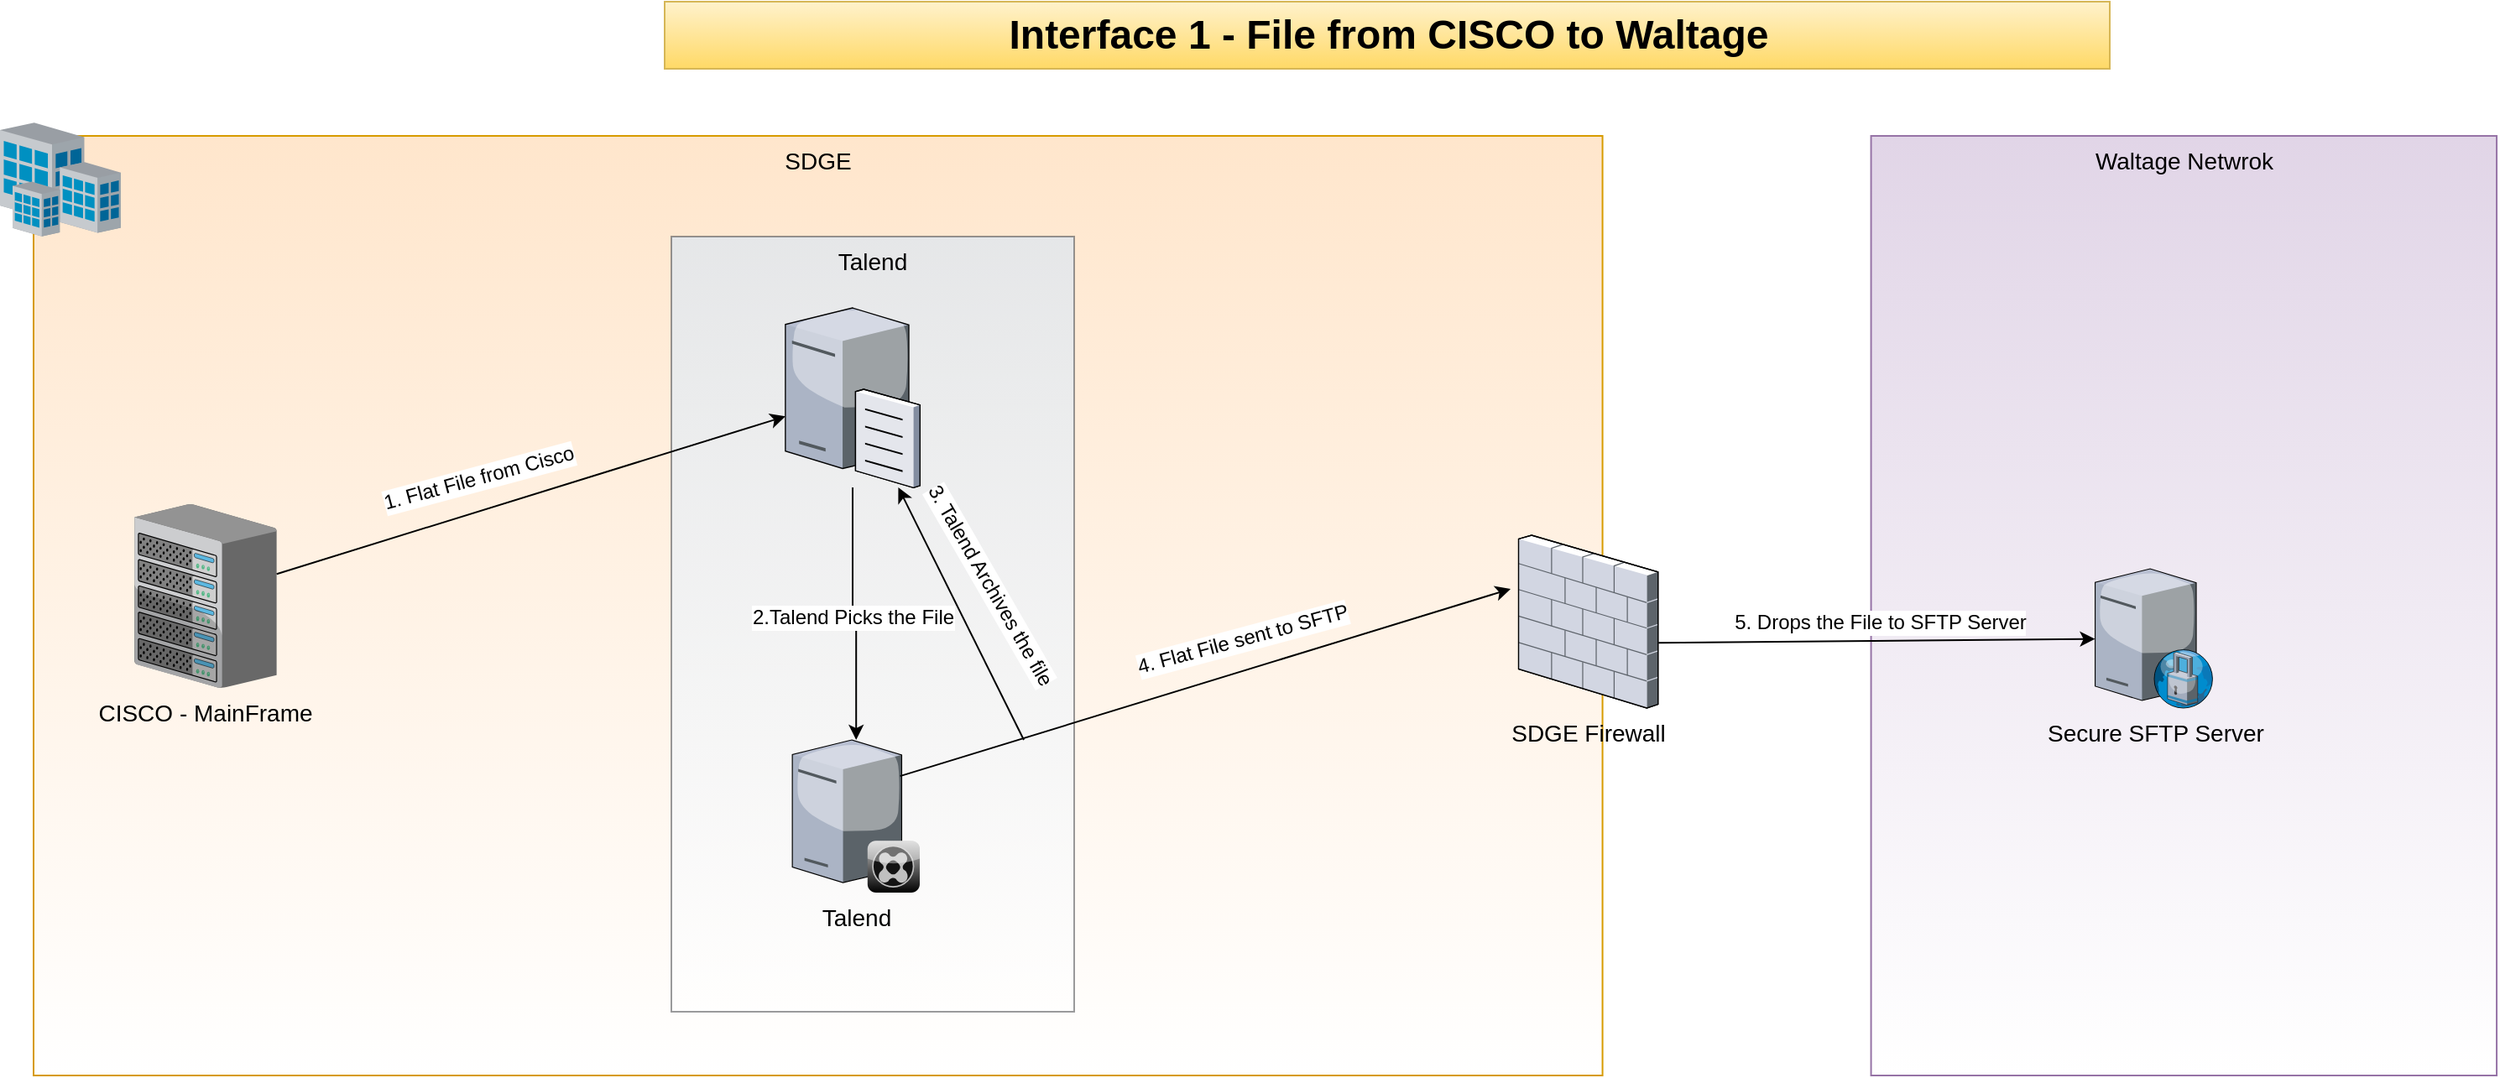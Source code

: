 <mxfile version="12.7.6" type="github"><diagram name="Page-1" id="e3a06f82-3646-2815-327d-82caf3d4e204"><mxGraphModel dx="1422" dy="758" grid="1" gridSize="10" guides="1" tooltips="1" connect="1" arrows="1" fold="1" page="1" pageScale="1.5" pageWidth="1169" pageHeight="826" background="none" math="0" shadow="0"><root><mxCell id="0" style=";html=1;"/><mxCell id="1" style=";html=1;" parent="0"/><mxCell id="6a7d8f32e03d9370-57" value="SDGE" style="whiteSpace=wrap;html=1;fillColor=#ffe6cc;fontSize=14;strokeColor=#d79b00;verticalAlign=top;gradientColor=#ffffff;" parent="1" vertex="1"><mxGeometry x="70" y="200" width="934.78" height="560" as="geometry"/></mxCell><mxCell id="n_ETtxYCgYhA3HL3CZMM-14" value="Talend" style="whiteSpace=wrap;html=1;fillColor=#cce5ff;fontSize=14;strokeColor=#36393d;verticalAlign=top;opacity=50;gradientColor=#ffffff;" vertex="1" parent="1"><mxGeometry x="450.0" y="260" width="240" height="462" as="geometry"/></mxCell><mxCell id="6a7d8f32e03d9370-60" value="Waltage Netwrok" style="whiteSpace=wrap;html=1;fillColor=#e1d5e7;fontSize=14;strokeColor=#9673a6;verticalAlign=top;gradientColor=#ffffff;" parent="1" vertex="1"><mxGeometry x="1164.78" y="200" width="372.75" height="560" as="geometry"/></mxCell><mxCell id="6a7d8f32e03d9370-14" value="Talend" style="verticalLabelPosition=bottom;aspect=fixed;html=1;verticalAlign=top;strokeColor=none;shape=mxgraph.citrix.xenclient_synchronizer;fillColor=#CCCCCC;gradientColor=#000000;gradientDirection=south;fontSize=14;" parent="1" vertex="1"><mxGeometry x="522.08" y="560" width="76" height="91" as="geometry"/></mxCell><mxCell id="6a7d8f32e03d9370-16" value="CISCO - MainFrame" style="verticalLabelPosition=bottom;aspect=fixed;html=1;verticalAlign=top;strokeColor=none;shape=mxgraph.citrix.chassis;fillColor=#66B2FF;gradientColor=#0066CC;fontSize=14;" parent="1" vertex="1"><mxGeometry x="130" y="419.5" width="84.83" height="109.5" as="geometry"/></mxCell><mxCell id="6a7d8f32e03d9370-21" value="SDGE Firewall" style="verticalLabelPosition=bottom;aspect=fixed;html=1;verticalAlign=top;strokeColor=none;shape=mxgraph.citrix.firewall;fillColor=#66B2FF;gradientColor=#0066CC;fontSize=14;" parent="1" vertex="1"><mxGeometry x="954.78" y="438" width="83.06" height="103" as="geometry"/></mxCell><mxCell id="6a7d8f32e03d9370-25" value="Secure SFTP Server" style="verticalLabelPosition=bottom;aspect=fixed;html=1;verticalAlign=top;strokeColor=none;shape=mxgraph.citrix.proxy_server;fillColor=#66B2FF;gradientColor=#0066CC;fontSize=14;" parent="1" vertex="1"><mxGeometry x="1298.28" y="458" width="70.55" height="83" as="geometry"/></mxCell><mxCell id="6a7d8f32e03d9370-31" value="" style="verticalLabelPosition=bottom;aspect=fixed;html=1;verticalAlign=top;strokeColor=none;shape=mxgraph.citrix.site;fillColor=#66B2FF;gradientColor=#0066CC;fontSize=14;" parent="1" vertex="1"><mxGeometry x="50" y="192.04" width="72" height="67.96" as="geometry"/></mxCell><mxCell id="6a7d8f32e03d9370-62" value="Interface 1 - File from CISCO to Waltage" style="text;strokeColor=#d6b656;fillColor=#fff2cc;html=1;fontSize=24;fontStyle=1;verticalAlign=middle;align=center;gradientColor=#ffd966;" parent="1" vertex="1"><mxGeometry x="446" y="120" width="861" height="40" as="geometry"/></mxCell><mxCell id="n_ETtxYCgYhA3HL3CZMM-3" value="" style="endArrow=classic;html=1;" edge="1" parent="1" source="6a7d8f32e03d9370-16" target="n_ETtxYCgYhA3HL3CZMM-12"><mxGeometry width="50" height="50" relative="1" as="geometry"><mxPoint x="414.78" y="548" as="sourcePoint"/><mxPoint x="490" y="491" as="targetPoint"/></mxGeometry></mxCell><mxCell id="n_ETtxYCgYhA3HL3CZMM-10" value="1. Flat File from Cisco" style="text;html=1;align=center;verticalAlign=middle;resizable=0;points=[];labelBackgroundColor=#ffffff;rotation=-15;" vertex="1" connectable="0" parent="n_ETtxYCgYhA3HL3CZMM-3"><mxGeometry x="-0.206" y="3" relative="1" as="geometry"><mxPoint y="-17.2" as="offset"/></mxGeometry></mxCell><mxCell id="n_ETtxYCgYhA3HL3CZMM-4" value="" style="endArrow=classic;html=1;exitX=0.845;exitY=0.237;exitDx=0;exitDy=0;exitPerimeter=0;" edge="1" parent="1" source="6a7d8f32e03d9370-14"><mxGeometry width="50" height="50" relative="1" as="geometry"><mxPoint x="774.78" y="538" as="sourcePoint"/><mxPoint x="950" y="470" as="targetPoint"/></mxGeometry></mxCell><mxCell id="n_ETtxYCgYhA3HL3CZMM-11" value="4. Flat File sent to SFTP" style="text;html=1;align=center;verticalAlign=middle;resizable=0;points=[];labelBackgroundColor=#ffffff;rotation=-15;" vertex="1" connectable="0" parent="n_ETtxYCgYhA3HL3CZMM-4"><mxGeometry x="-0.25" y="-1" relative="1" as="geometry"><mxPoint x="66.83" y="-41.13" as="offset"/></mxGeometry></mxCell><mxCell id="n_ETtxYCgYhA3HL3CZMM-5" value="" style="endArrow=classic;html=1;exitX=1.003;exitY=0.623;exitDx=0;exitDy=0;exitPerimeter=0;" edge="1" parent="1" source="6a7d8f32e03d9370-21" target="6a7d8f32e03d9370-25"><mxGeometry width="50" height="50" relative="1" as="geometry"><mxPoint x="1034.78" y="528" as="sourcePoint"/><mxPoint x="1084.78" y="478" as="targetPoint"/></mxGeometry></mxCell><mxCell id="n_ETtxYCgYhA3HL3CZMM-22" value="5. Drops the File to SFTP Server" style="text;html=1;align=center;verticalAlign=middle;resizable=0;points=[];labelBackgroundColor=#ffffff;" vertex="1" connectable="0" parent="n_ETtxYCgYhA3HL3CZMM-5"><mxGeometry x="0.347" y="2" relative="1" as="geometry"><mxPoint x="-43.78" y="-9.08" as="offset"/></mxGeometry></mxCell><mxCell id="n_ETtxYCgYhA3HL3CZMM-17" style="edgeStyle=orthogonalEdgeStyle;rounded=0;orthogonalLoop=1;jettySize=auto;html=1;" edge="1" parent="1" source="n_ETtxYCgYhA3HL3CZMM-12" target="6a7d8f32e03d9370-14"><mxGeometry relative="1" as="geometry"/></mxCell><mxCell id="n_ETtxYCgYhA3HL3CZMM-18" value="2.Talend Picks the File" style="text;html=1;align=center;verticalAlign=middle;resizable=0;points=[];labelBackgroundColor=#ffffff;" vertex="1" connectable="0" parent="n_ETtxYCgYhA3HL3CZMM-17"><mxGeometry x="-0.296" y="-24" relative="1" as="geometry"><mxPoint x="24" y="24" as="offset"/></mxGeometry></mxCell><mxCell id="n_ETtxYCgYhA3HL3CZMM-12" value="" style="verticalLabelPosition=bottom;aspect=fixed;html=1;verticalAlign=top;strokeColor=none;align=center;outlineConnect=0;shape=mxgraph.citrix.file_server;" vertex="1" parent="1"><mxGeometry x="517.93" y="300" width="80.15" height="109.5" as="geometry"/></mxCell><mxCell id="n_ETtxYCgYhA3HL3CZMM-20" value="" style="endArrow=classic;html=1;" edge="1" parent="1" target="n_ETtxYCgYhA3HL3CZMM-12"><mxGeometry width="50" height="50" relative="1" as="geometry"><mxPoint x="660" y="560" as="sourcePoint"/><mxPoint x="920" y="490" as="targetPoint"/></mxGeometry></mxCell><mxCell id="n_ETtxYCgYhA3HL3CZMM-21" value="3. Talend Archives the file" style="text;html=1;align=center;verticalAlign=middle;resizable=0;points=[];labelBackgroundColor=#ffffff;rotation=60;" vertex="1" connectable="0" parent="n_ETtxYCgYhA3HL3CZMM-20"><mxGeometry x="0.115" y="1" relative="1" as="geometry"><mxPoint x="22.85" y="-9.32" as="offset"/></mxGeometry></mxCell></root></mxGraphModel></diagram></mxfile>